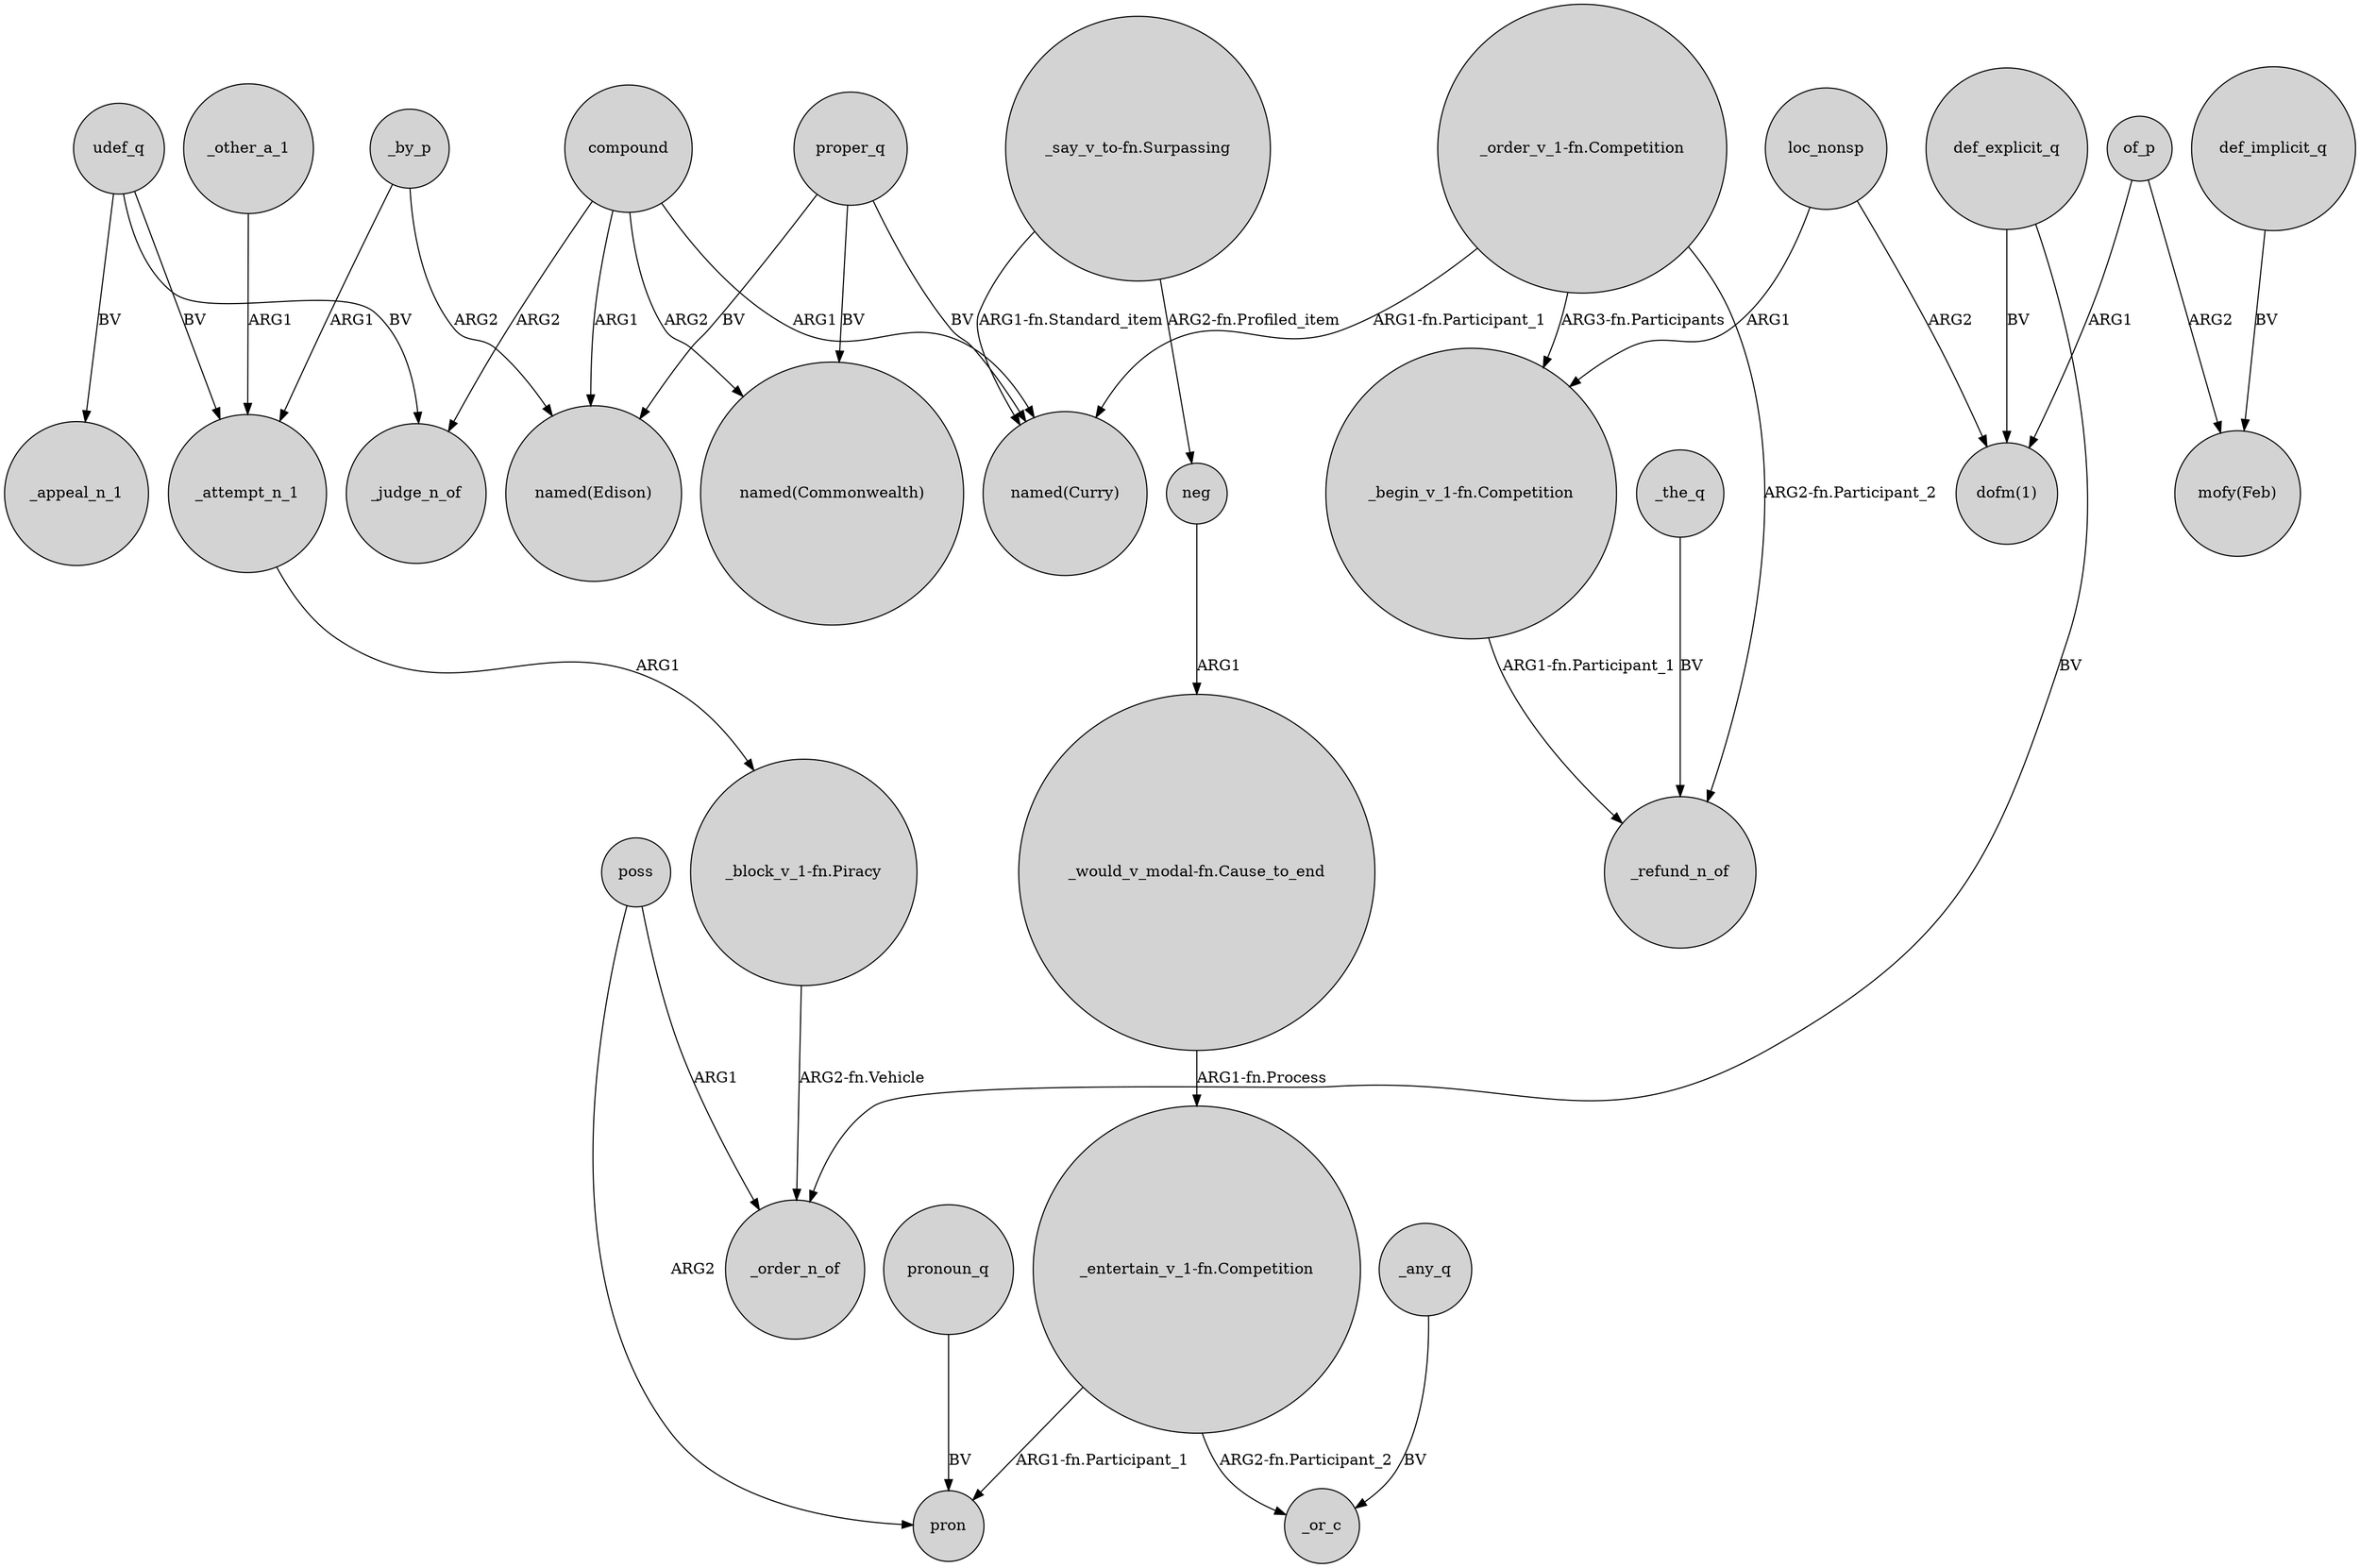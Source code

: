digraph {
	node [shape=circle style=filled]
	"_entertain_v_1-fn.Competition" -> pron [label="ARG1-fn.Participant_1"]
	"_order_v_1-fn.Competition" -> "named(Curry)" [label="ARG1-fn.Participant_1"]
	udef_q -> _appeal_n_1 [label=BV]
	proper_q -> "named(Edison)" [label=BV]
	loc_nonsp -> "dofm(1)" [label=ARG2]
	neg -> "_would_v_modal-fn.Cause_to_end" [label=ARG1]
	of_p -> "dofm(1)" [label=ARG1]
	"_begin_v_1-fn.Competition" -> _refund_n_of [label="ARG1-fn.Participant_1"]
	def_explicit_q -> "dofm(1)" [label=BV]
	"_would_v_modal-fn.Cause_to_end" -> "_entertain_v_1-fn.Competition" [label="ARG1-fn.Process"]
	of_p -> "mofy(Feb)" [label=ARG2]
	_by_p -> "named(Edison)" [label=ARG2]
	_attempt_n_1 -> "_block_v_1-fn.Piracy" [label=ARG1]
	"_say_v_to-fn.Surpassing" -> neg [label="ARG2-fn.Profiled_item"]
	loc_nonsp -> "_begin_v_1-fn.Competition" [label=ARG1]
	_the_q -> _refund_n_of [label=BV]
	"_block_v_1-fn.Piracy" -> _order_n_of [label="ARG2-fn.Vehicle"]
	_by_p -> _attempt_n_1 [label=ARG1]
	poss -> pron [label=ARG2]
	udef_q -> _judge_n_of [label=BV]
	proper_q -> "named(Commonwealth)" [label=BV]
	"_order_v_1-fn.Competition" -> "_begin_v_1-fn.Competition" [label="ARG3-fn.Participants"]
	poss -> _order_n_of [label=ARG1]
	"_order_v_1-fn.Competition" -> _refund_n_of [label="ARG2-fn.Participant_2"]
	_any_q -> _or_c [label=BV]
	compound -> _judge_n_of [label=ARG2]
	def_explicit_q -> _order_n_of [label=BV]
	pronoun_q -> pron [label=BV]
	udef_q -> _attempt_n_1 [label=BV]
	compound -> "named(Commonwealth)" [label=ARG2]
	"_entertain_v_1-fn.Competition" -> _or_c [label="ARG2-fn.Participant_2"]
	_other_a_1 -> _attempt_n_1 [label=ARG1]
	compound -> "named(Curry)" [label=ARG1]
	def_implicit_q -> "mofy(Feb)" [label=BV]
	compound -> "named(Edison)" [label=ARG1]
	"_say_v_to-fn.Surpassing" -> "named(Curry)" [label="ARG1-fn.Standard_item"]
	proper_q -> "named(Curry)" [label=BV]
}
